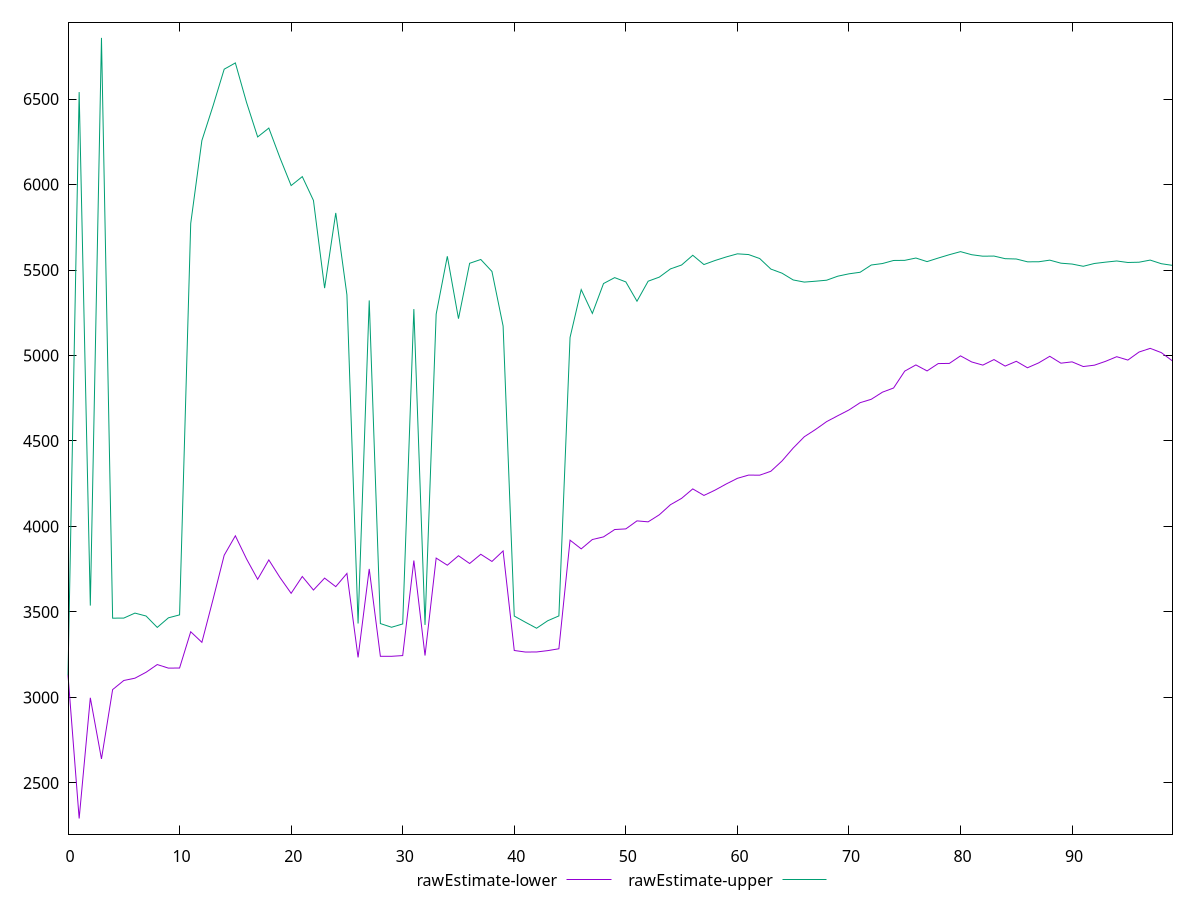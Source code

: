 reset

$rawEstimateLower <<EOF
0 3130.751
1 2291.600487370314
2 2997.760454187534
3 2640.201265986747
4 3045.7864324503394
5 3098.972477235329
6 3112.4791478968523
7 3147.1759699411054
8 3192.1788969302565
9 3171.350692462983
10 3171.9368020209417
11 3384.0585796404835
12 3322.2080081291515
13 3573.3094880849276
14 3831.7121080331726
15 3945.284612075455
16 3810.3411268613413
17 3690.9487506257283
18 3804.209289270765
19 3701.3066829210425
20 3608.890597961806
21 3707.231455897935
22 3628.0487587805974
23 3697.8579174402716
24 3647.908089343742
25 3725.2493365338755
26 3233.951407756885
27 3751.636940363209
28 3240.5556319097027
29 3240.486143175435
30 3244.693929248018
31 3800.669468291744
32 3244.7744879719917
33 3815.0585295499886
34 3773.33127131519
35 3828.7517387595717
36 3783.3158390053327
37 3837.252022470241
38 3795.3103492349
39 3856.842005974912
40 3274.53145271931
41 3265.429558438715
42 3265.8446055160725
43 3273.7045537660915
44 3284.5201854614475
45 3919.7475798379937
46 3868.882815414169
47 3923.6961974555243
48 3938.95128970066
49 3982.034053616574
50 3985.7713945929854
51 4032.6286096647395
52 4027.006603290193
53 4068.2274051187082
54 4127.2233805801925
55 4164.495082519271
56 4219.71922664116
57 4181.470786318645
58 4212.6122749028
59 4248.527671050541
60 4281.555244513185
61 4300.480254989972
62 4299.928631753621
63 4322.882658535654
64 4383.186276684611
65 4458.619999981421
66 4524.944736829104
67 4567.139176439911
68 4613.3520953798
69 4647.816855048377
70 4681.382057400742
71 4724.009536444528
72 4743.939068140196
73 4785.414970463208
74 4809.93502785586
75 4908.71296074875
76 4944.8766106409075
77 4909.686169743333
78 4952.727423891286
79 4953.749537144329
80 4997.905141232126
81 4962.2752830468535
82 4943.781943818019
83 4976.192737763874
84 4938.0981621562505
85 4966.050713162457
86 4928.209074570649
87 4956.641991236381
88 4995.350103844867
89 4955.0510301150825
90 4962.778438514266
91 4935.416308153048
92 4943.3223559163725
93 4965.865382039748
94 4992.960851496648
95 4973.280870826664
96 5020.238352970657
97 5041.743516387379
98 5016.755412594356
99 4967.934900352256
EOF

$rawEstimateUpper <<EOF
0 3130.751
1 6540.714512629686
2 3537.1267681528993
3 6857.698187315054
4 3463.577782748968
5 3464.0351231964473
6 3493.1946889781343
7 3476.0529721954767
8 3409.421783207889
9 3465.507225773833
10 3482.7665408461176
11 5772.365519355813
12 6257.426414648564
13 6460.159662588081
14 6674.748015741647
15 6711.427717760764
16 6480.9083456128865
17 6278.373059227846
18 6330.31298331064
19 6155.95290946177
20 5994.007163164291
21 6046.355081570241
22 5907.106550573831
23 5394.219563450595
24 5833.903529610436
25 5355.060887902226
26 3432.3492863222496
27 5322.162648722815
28 3431.9899991553407
29 3410.317496866341
30 3429.8500440163657
31 5271.448046428432
32 3424.232121354848
33 5241.923336503712
34 5580.437842534595
35 5215.415080392052
36 5539.305787055062
37 5561.631155136044
38 5491.56707068608
39 5172.116015111068
40 3475.921959468243
41 3439.804455308233
42 3404.671904170086
43 3448.5082243502384
44 3476.751734759699
45 5105.5097675065945
46 5385.433023131444
47 5246.10554356981
48 5420.853780110273
49 5455.519944832607
50 5430.461797117398
51 5317.5159919531925
52 5434.562979184607
53 5458.458277397904
54 5506.501874741961
55 5529.425282314111
56 5586.259539476625
57 5531.943212570923
58 5555.791202850327
59 5576.49097286151
60 5594.64590405508
61 5590.426653101602
62 5567.184332290068
63 5505.512207155353
64 5481.505621134141
65 5441.919830435435
66 5429.380999488332
67 5434.505147090421
68 5440.407557807192
69 5463.926298914126
70 5477.749473624239
71 5486.842689272189
72 5529.321580086563
73 5537.86895731013
74 5555.7973849200525
75 5556.580923428714
76 5570.120801266232
77 5549.194195565534
78 5570.0063951379625
79 5589.6901805287725
80 5607.515753027796
81 5589.485867824894
82 5580.814574893601
83 5581.633829557471
84 5566.373203362998
85 5564.410378988362
86 5547.991627757606
87 5548.163036288753
88 5557.73291761606
89 5539.962694035436
90 5534.882275690172
91 5521.859576372453
92 5538.276115487835
93 5546.0363494064195
94 5552.890873877612
95 5544.065772845515
96 5545.639833548601
97 5558.098480659292
98 5536.8227298373595
99 5527.187605484526
EOF

set key outside below
set xrange [0:99]
set yrange [2200.278533371419:6949.020141313949]
set trange [2200.278533371419:6949.020141313949]
set terminal svg size 640, 520 enhanced background rgb 'white'
set output "report_00020_2021-02-19T21:17:38.612Z2/first-cpu-idle/samples/pages/rawEstimate/values.svg"

plot $rawEstimateLower title "rawEstimate-lower" with line, \
     $rawEstimateUpper title "rawEstimate-upper" with line

reset

